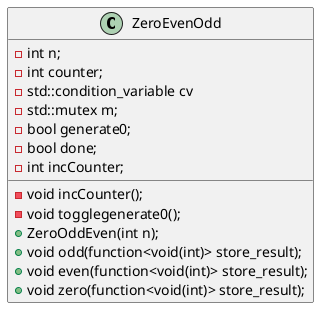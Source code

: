 @startuml
class ZeroEvenOdd{
    -int n;
    -int counter;
    -std::condition_variable cv
    -std::mutex m;
    -bool generate0;
    -bool done;
    -void incCounter();
    -void togglegenerate0();
    -int incCounter;
    +ZeroOddEven(int n);
    +void odd(function<void(int)> store_result);
    +void even(function<void(int)> store_result);
    +void zero(function<void(int)> store_result);
}
@enduml